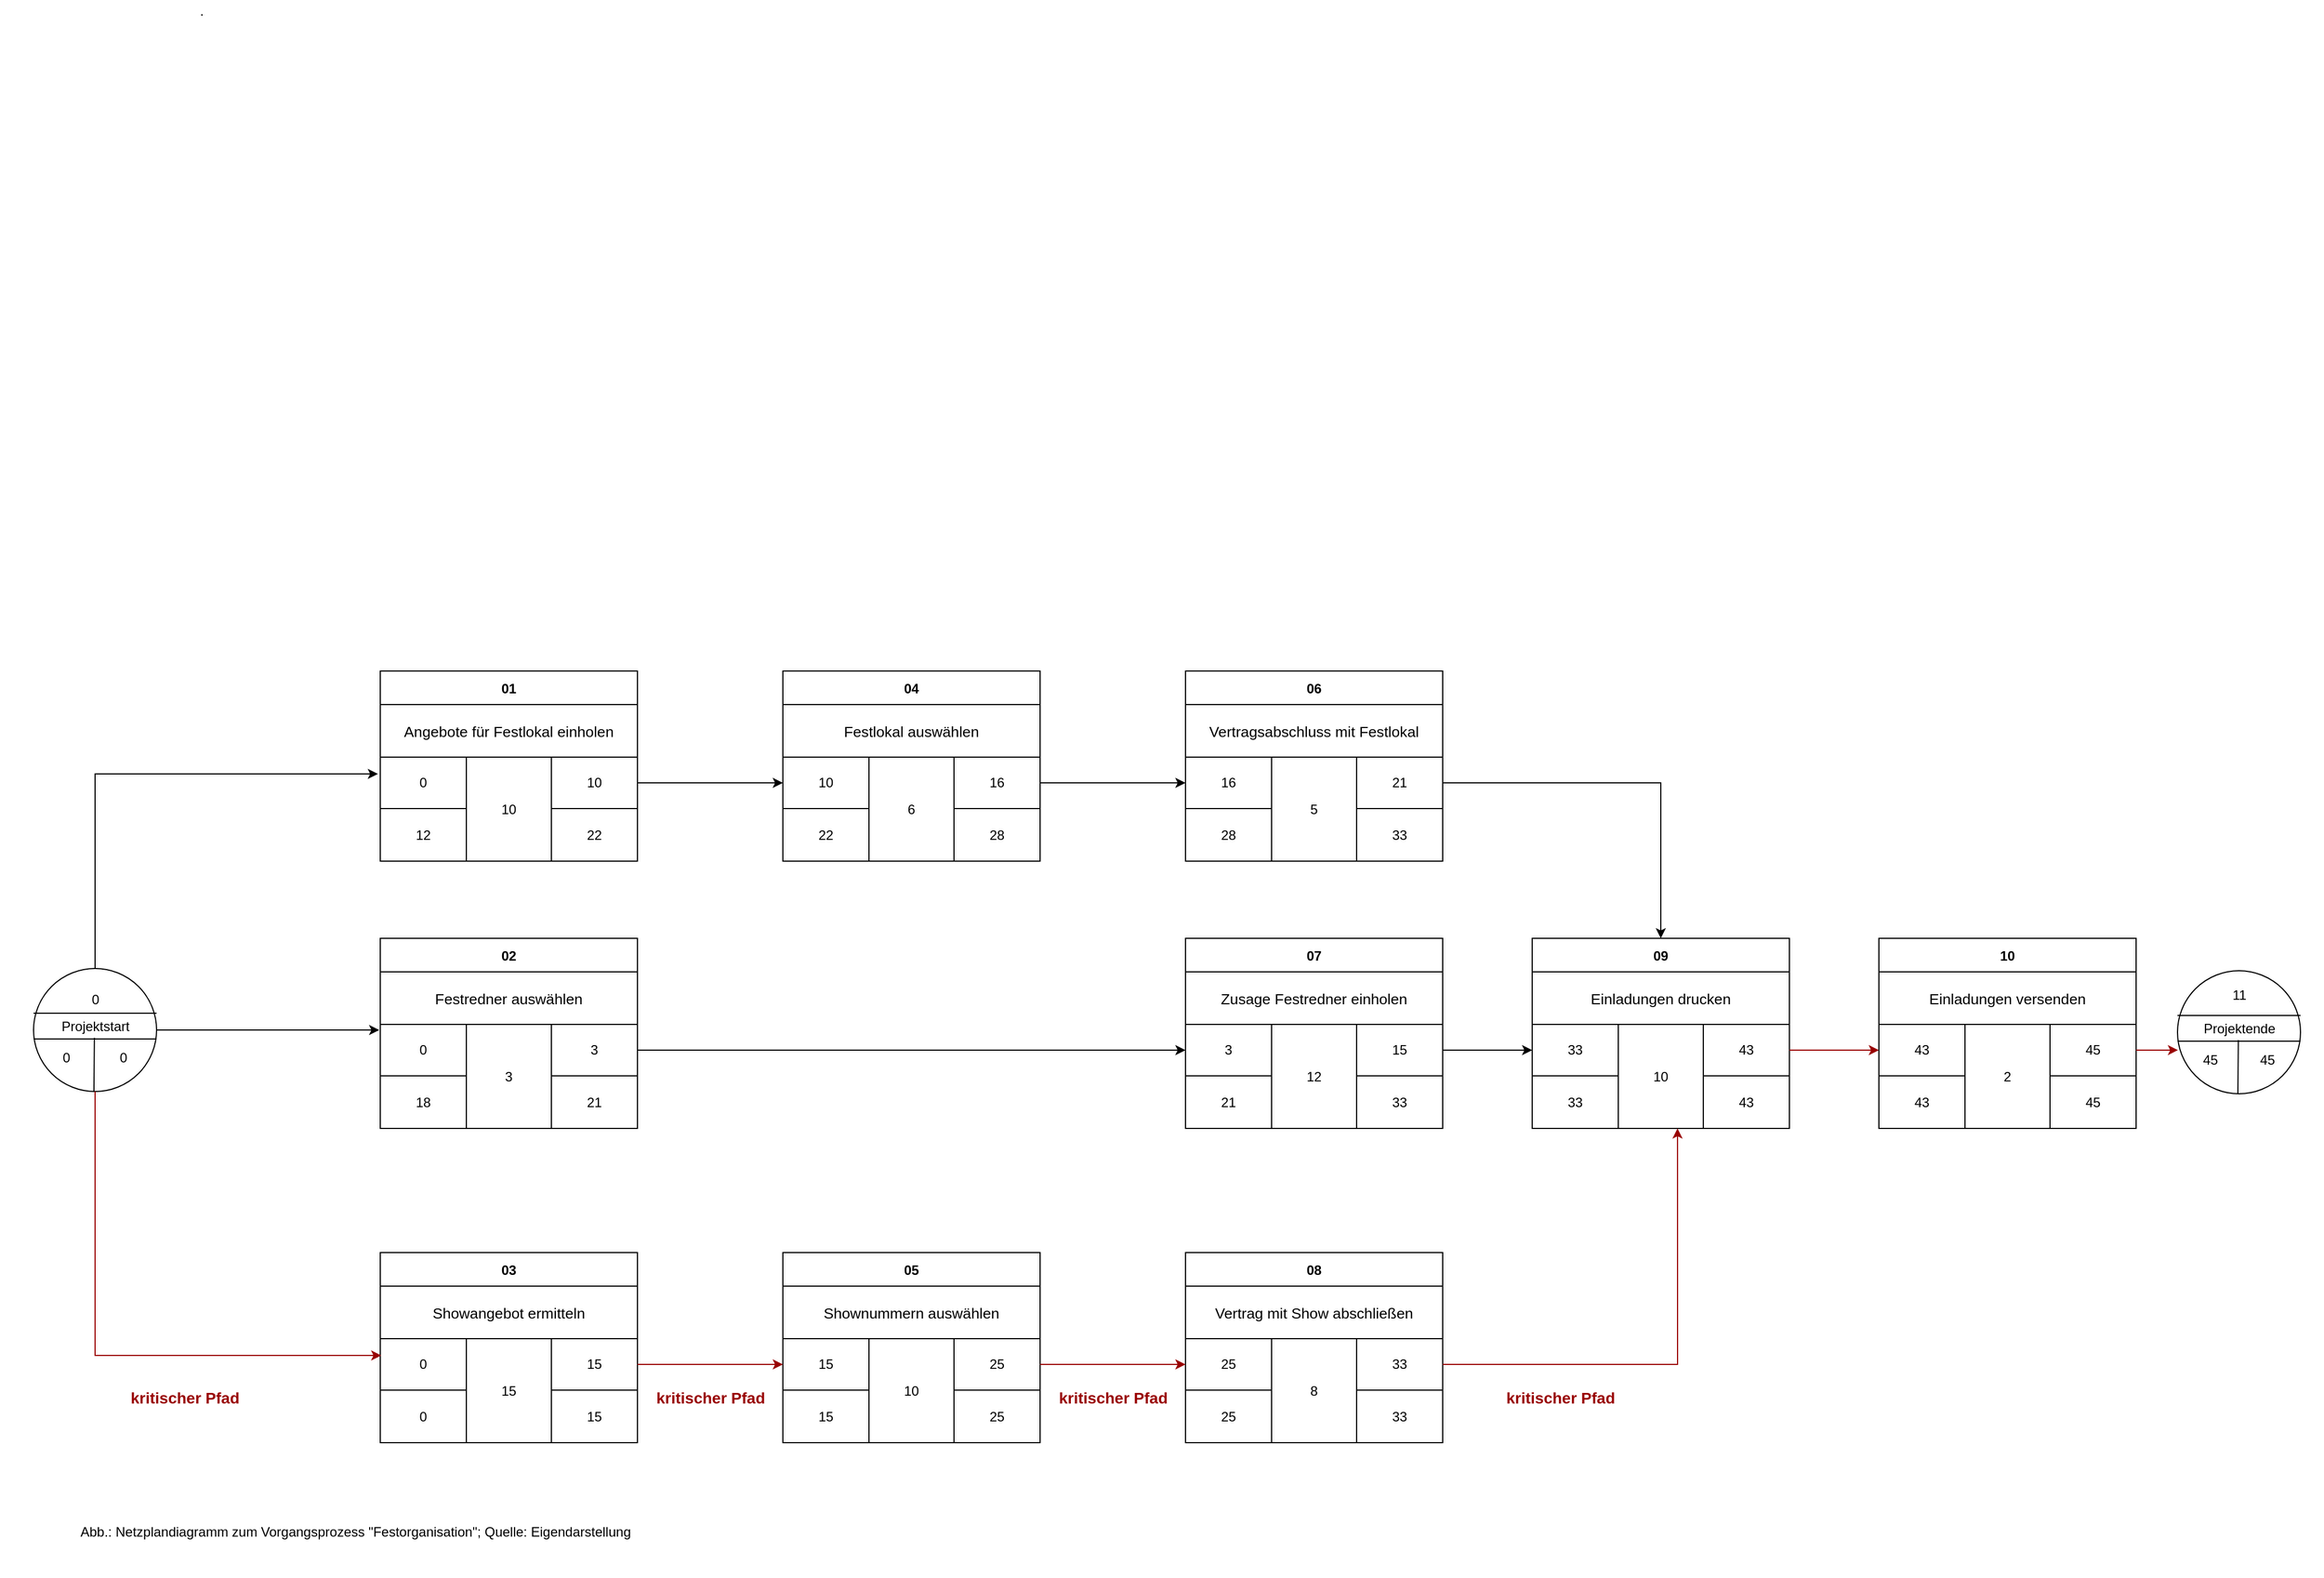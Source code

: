 <mxfile version="17.2.4" type="device"><diagram id="LkVht-RDktnIagiwpvoB" name="Seite-1"><mxGraphModel dx="3428" dy="2273" grid="1" gridSize="10" guides="1" tooltips="1" connect="1" arrows="1" fold="1" page="1" pageScale="1" pageWidth="827" pageHeight="1169" math="0" shadow="0"><root><mxCell id="0"/><mxCell id="1" parent="0"/><mxCell id="cSAk5szA8v7dyBWQ6Vkv-3" value="01" style="shape=table;startSize=30;container=1;collapsible=0;childLayout=tableLayout;fontStyle=1;align=center;" parent="1" vertex="1"><mxGeometry x="-920" y="280" width="230" height="170" as="geometry"/></mxCell><mxCell id="cSAk5szA8v7dyBWQ6Vkv-24" style="shape=tableRow;horizontal=0;startSize=0;swimlaneHead=0;swimlaneBody=0;top=0;left=0;bottom=0;right=0;collapsible=0;dropTarget=0;fillColor=none;points=[[0,0.5],[1,0.5]];portConstraint=eastwest;" parent="cSAk5szA8v7dyBWQ6Vkv-3" vertex="1"><mxGeometry y="30" width="230" height="47" as="geometry"/></mxCell><mxCell id="cSAk5szA8v7dyBWQ6Vkv-25" value="&lt;span style=&quot;font-family: &amp;#34;arial&amp;#34; ; font-size: 13.333px ; text-align: left&quot;&gt;Angebote&amp;nbsp;für Festlokal einholen&lt;/span&gt;" style="shape=partialRectangle;html=1;whiteSpace=wrap;connectable=0;fillColor=none;top=0;left=0;bottom=0;right=0;overflow=hidden;rowspan=1;colspan=3;" parent="cSAk5szA8v7dyBWQ6Vkv-24" vertex="1"><mxGeometry width="230" height="47" as="geometry"><mxRectangle width="77" height="47" as="alternateBounds"/></mxGeometry></mxCell><mxCell id="cSAk5szA8v7dyBWQ6Vkv-26" style="shape=partialRectangle;html=1;whiteSpace=wrap;connectable=0;fillColor=none;top=0;left=0;bottom=0;right=0;overflow=hidden;" parent="cSAk5szA8v7dyBWQ6Vkv-24" vertex="1" visible="0"><mxGeometry x="77" width="76" height="47" as="geometry"><mxRectangle width="76" height="47" as="alternateBounds"/></mxGeometry></mxCell><mxCell id="cSAk5szA8v7dyBWQ6Vkv-27" style="shape=partialRectangle;html=1;whiteSpace=wrap;connectable=0;fillColor=none;top=0;left=0;bottom=0;right=0;overflow=hidden;" parent="cSAk5szA8v7dyBWQ6Vkv-24" vertex="1" visible="0"><mxGeometry x="153" width="77" height="47" as="geometry"><mxRectangle width="77" height="47" as="alternateBounds"/></mxGeometry></mxCell><mxCell id="cSAk5szA8v7dyBWQ6Vkv-4" value="" style="shape=tableRow;horizontal=0;startSize=0;swimlaneHead=0;swimlaneBody=0;top=0;left=0;bottom=0;right=0;collapsible=0;dropTarget=0;fillColor=none;points=[[0,0.5],[1,0.5]];portConstraint=eastwest;" parent="cSAk5szA8v7dyBWQ6Vkv-3" vertex="1"><mxGeometry y="77" width="230" height="46" as="geometry"/></mxCell><mxCell id="cSAk5szA8v7dyBWQ6Vkv-5" value="0" style="shape=partialRectangle;html=1;whiteSpace=wrap;connectable=0;fillColor=none;top=0;left=0;bottom=0;right=0;overflow=hidden;" parent="cSAk5szA8v7dyBWQ6Vkv-4" vertex="1"><mxGeometry width="77" height="46" as="geometry"><mxRectangle width="77" height="46" as="alternateBounds"/></mxGeometry></mxCell><mxCell id="cSAk5szA8v7dyBWQ6Vkv-6" value="10" style="shape=partialRectangle;html=1;whiteSpace=wrap;connectable=0;fillColor=none;top=0;left=0;bottom=0;right=0;overflow=hidden;rowspan=2;colspan=1;" parent="cSAk5szA8v7dyBWQ6Vkv-4" vertex="1"><mxGeometry x="77" width="76" height="93" as="geometry"><mxRectangle width="76" height="46" as="alternateBounds"/></mxGeometry></mxCell><mxCell id="cSAk5szA8v7dyBWQ6Vkv-7" value="10" style="shape=partialRectangle;html=1;whiteSpace=wrap;connectable=0;fillColor=none;top=0;left=0;bottom=0;right=0;overflow=hidden;" parent="cSAk5szA8v7dyBWQ6Vkv-4" vertex="1"><mxGeometry x="153" width="77" height="46" as="geometry"><mxRectangle width="77" height="46" as="alternateBounds"/></mxGeometry></mxCell><mxCell id="cSAk5szA8v7dyBWQ6Vkv-8" value="" style="shape=tableRow;horizontal=0;startSize=0;swimlaneHead=0;swimlaneBody=0;top=0;left=0;bottom=0;right=0;collapsible=0;dropTarget=0;fillColor=none;points=[[0,0.5],[1,0.5]];portConstraint=eastwest;" parent="cSAk5szA8v7dyBWQ6Vkv-3" vertex="1"><mxGeometry y="123" width="230" height="47" as="geometry"/></mxCell><mxCell id="cSAk5szA8v7dyBWQ6Vkv-9" value="12" style="shape=partialRectangle;html=1;whiteSpace=wrap;connectable=0;fillColor=none;top=0;left=0;bottom=0;right=0;overflow=hidden;" parent="cSAk5szA8v7dyBWQ6Vkv-8" vertex="1"><mxGeometry width="77" height="47" as="geometry"><mxRectangle width="77" height="47" as="alternateBounds"/></mxGeometry></mxCell><mxCell id="cSAk5szA8v7dyBWQ6Vkv-10" value="" style="shape=partialRectangle;html=1;whiteSpace=wrap;connectable=0;fillColor=none;top=0;left=0;bottom=0;right=0;overflow=hidden;" parent="cSAk5szA8v7dyBWQ6Vkv-8" vertex="1" visible="0"><mxGeometry x="77" width="76" height="47" as="geometry"><mxRectangle width="76" height="47" as="alternateBounds"/></mxGeometry></mxCell><mxCell id="cSAk5szA8v7dyBWQ6Vkv-11" value="22" style="shape=partialRectangle;html=1;whiteSpace=wrap;connectable=0;fillColor=none;top=0;left=0;bottom=0;right=0;overflow=hidden;" parent="cSAk5szA8v7dyBWQ6Vkv-8" vertex="1"><mxGeometry x="153" width="77" height="47" as="geometry"><mxRectangle width="77" height="47" as="alternateBounds"/></mxGeometry></mxCell><mxCell id="cSAk5szA8v7dyBWQ6Vkv-161" value="02" style="shape=table;startSize=30;container=1;collapsible=0;childLayout=tableLayout;fontStyle=1;align=center;" parent="1" vertex="1"><mxGeometry x="-920" y="519" width="230" height="170" as="geometry"/></mxCell><mxCell id="cSAk5szA8v7dyBWQ6Vkv-162" style="shape=tableRow;horizontal=0;startSize=0;swimlaneHead=0;swimlaneBody=0;top=0;left=0;bottom=0;right=0;collapsible=0;dropTarget=0;fillColor=none;points=[[0,0.5],[1,0.5]];portConstraint=eastwest;" parent="cSAk5szA8v7dyBWQ6Vkv-161" vertex="1"><mxGeometry y="30" width="230" height="47" as="geometry"/></mxCell><mxCell id="cSAk5szA8v7dyBWQ6Vkv-163" value="&lt;span style=&quot;font-family: &amp;#34;arial&amp;#34; ; font-size: 13.333px ; text-align: left&quot;&gt;Festredner&amp;nbsp;auswählen&lt;/span&gt;" style="shape=partialRectangle;html=1;whiteSpace=wrap;connectable=0;fillColor=none;top=0;left=0;bottom=0;right=0;overflow=hidden;rowspan=1;colspan=3;" parent="cSAk5szA8v7dyBWQ6Vkv-162" vertex="1"><mxGeometry width="230" height="47" as="geometry"><mxRectangle width="77" height="47" as="alternateBounds"/></mxGeometry></mxCell><mxCell id="cSAk5szA8v7dyBWQ6Vkv-164" style="shape=partialRectangle;html=1;whiteSpace=wrap;connectable=0;fillColor=none;top=0;left=0;bottom=0;right=0;overflow=hidden;" parent="cSAk5szA8v7dyBWQ6Vkv-162" vertex="1" visible="0"><mxGeometry x="77" width="76" height="47" as="geometry"><mxRectangle width="76" height="47" as="alternateBounds"/></mxGeometry></mxCell><mxCell id="cSAk5szA8v7dyBWQ6Vkv-165" style="shape=partialRectangle;html=1;whiteSpace=wrap;connectable=0;fillColor=none;top=0;left=0;bottom=0;right=0;overflow=hidden;" parent="cSAk5szA8v7dyBWQ6Vkv-162" vertex="1" visible="0"><mxGeometry x="153" width="77" height="47" as="geometry"><mxRectangle width="77" height="47" as="alternateBounds"/></mxGeometry></mxCell><mxCell id="cSAk5szA8v7dyBWQ6Vkv-166" value="" style="shape=tableRow;horizontal=0;startSize=0;swimlaneHead=0;swimlaneBody=0;top=0;left=0;bottom=0;right=0;collapsible=0;dropTarget=0;fillColor=none;points=[[0,0.5],[1,0.5]];portConstraint=eastwest;" parent="cSAk5szA8v7dyBWQ6Vkv-161" vertex="1"><mxGeometry y="77" width="230" height="46" as="geometry"/></mxCell><mxCell id="cSAk5szA8v7dyBWQ6Vkv-167" value="0" style="shape=partialRectangle;html=1;whiteSpace=wrap;connectable=0;fillColor=none;top=0;left=0;bottom=0;right=0;overflow=hidden;" parent="cSAk5szA8v7dyBWQ6Vkv-166" vertex="1"><mxGeometry width="77" height="46" as="geometry"><mxRectangle width="77" height="46" as="alternateBounds"/></mxGeometry></mxCell><mxCell id="cSAk5szA8v7dyBWQ6Vkv-168" value="3" style="shape=partialRectangle;html=1;whiteSpace=wrap;connectable=0;fillColor=none;top=0;left=0;bottom=0;right=0;overflow=hidden;rowspan=2;colspan=1;" parent="cSAk5szA8v7dyBWQ6Vkv-166" vertex="1"><mxGeometry x="77" width="76" height="93" as="geometry"><mxRectangle width="76" height="46" as="alternateBounds"/></mxGeometry></mxCell><mxCell id="cSAk5szA8v7dyBWQ6Vkv-169" value="3" style="shape=partialRectangle;html=1;whiteSpace=wrap;connectable=0;fillColor=none;top=0;left=0;bottom=0;right=0;overflow=hidden;" parent="cSAk5szA8v7dyBWQ6Vkv-166" vertex="1"><mxGeometry x="153" width="77" height="46" as="geometry"><mxRectangle width="77" height="46" as="alternateBounds"/></mxGeometry></mxCell><mxCell id="cSAk5szA8v7dyBWQ6Vkv-170" value="" style="shape=tableRow;horizontal=0;startSize=0;swimlaneHead=0;swimlaneBody=0;top=0;left=0;bottom=0;right=0;collapsible=0;dropTarget=0;fillColor=none;points=[[0,0.5],[1,0.5]];portConstraint=eastwest;" parent="cSAk5szA8v7dyBWQ6Vkv-161" vertex="1"><mxGeometry y="123" width="230" height="47" as="geometry"/></mxCell><mxCell id="cSAk5szA8v7dyBWQ6Vkv-171" value="18" style="shape=partialRectangle;html=1;whiteSpace=wrap;connectable=0;fillColor=none;top=0;left=0;bottom=0;right=0;overflow=hidden;" parent="cSAk5szA8v7dyBWQ6Vkv-170" vertex="1"><mxGeometry width="77" height="47" as="geometry"><mxRectangle width="77" height="47" as="alternateBounds"/></mxGeometry></mxCell><mxCell id="cSAk5szA8v7dyBWQ6Vkv-172" value="" style="shape=partialRectangle;html=1;whiteSpace=wrap;connectable=0;fillColor=none;top=0;left=0;bottom=0;right=0;overflow=hidden;" parent="cSAk5szA8v7dyBWQ6Vkv-170" vertex="1" visible="0"><mxGeometry x="77" width="76" height="47" as="geometry"><mxRectangle width="76" height="47" as="alternateBounds"/></mxGeometry></mxCell><mxCell id="cSAk5szA8v7dyBWQ6Vkv-173" value="21" style="shape=partialRectangle;html=1;whiteSpace=wrap;connectable=0;fillColor=none;top=0;left=0;bottom=0;right=0;overflow=hidden;" parent="cSAk5szA8v7dyBWQ6Vkv-170" vertex="1"><mxGeometry x="153" width="77" height="47" as="geometry"><mxRectangle width="77" height="47" as="alternateBounds"/></mxGeometry></mxCell><mxCell id="cSAk5szA8v7dyBWQ6Vkv-174" value="03" style="shape=table;startSize=30;container=1;collapsible=0;childLayout=tableLayout;fontStyle=1;align=center;" parent="1" vertex="1"><mxGeometry x="-920" y="800" width="230" height="170" as="geometry"/></mxCell><mxCell id="cSAk5szA8v7dyBWQ6Vkv-175" style="shape=tableRow;horizontal=0;startSize=0;swimlaneHead=0;swimlaneBody=0;top=0;left=0;bottom=0;right=0;collapsible=0;dropTarget=0;fillColor=none;points=[[0,0.5],[1,0.5]];portConstraint=eastwest;" parent="cSAk5szA8v7dyBWQ6Vkv-174" vertex="1"><mxGeometry y="30" width="230" height="47" as="geometry"/></mxCell><mxCell id="cSAk5szA8v7dyBWQ6Vkv-176" value="&lt;span style=&quot;font-family: &amp;#34;arial&amp;#34; ; font-size: 13.333px ; text-align: left&quot;&gt;Showangebot ermitteln&lt;/span&gt;" style="shape=partialRectangle;html=1;whiteSpace=wrap;connectable=0;fillColor=none;top=0;left=0;bottom=0;right=0;overflow=hidden;rowspan=1;colspan=3;" parent="cSAk5szA8v7dyBWQ6Vkv-175" vertex="1"><mxGeometry width="230" height="47" as="geometry"><mxRectangle width="77" height="47" as="alternateBounds"/></mxGeometry></mxCell><mxCell id="cSAk5szA8v7dyBWQ6Vkv-177" style="shape=partialRectangle;html=1;whiteSpace=wrap;connectable=0;fillColor=none;top=0;left=0;bottom=0;right=0;overflow=hidden;" parent="cSAk5szA8v7dyBWQ6Vkv-175" vertex="1" visible="0"><mxGeometry x="77" width="76" height="47" as="geometry"><mxRectangle width="76" height="47" as="alternateBounds"/></mxGeometry></mxCell><mxCell id="cSAk5szA8v7dyBWQ6Vkv-178" style="shape=partialRectangle;html=1;whiteSpace=wrap;connectable=0;fillColor=none;top=0;left=0;bottom=0;right=0;overflow=hidden;" parent="cSAk5szA8v7dyBWQ6Vkv-175" vertex="1" visible="0"><mxGeometry x="153" width="77" height="47" as="geometry"><mxRectangle width="77" height="47" as="alternateBounds"/></mxGeometry></mxCell><mxCell id="cSAk5szA8v7dyBWQ6Vkv-179" value="" style="shape=tableRow;horizontal=0;startSize=0;swimlaneHead=0;swimlaneBody=0;top=0;left=0;bottom=0;right=0;collapsible=0;dropTarget=0;fillColor=none;points=[[0,0.5],[1,0.5]];portConstraint=eastwest;" parent="cSAk5szA8v7dyBWQ6Vkv-174" vertex="1"><mxGeometry y="77" width="230" height="46" as="geometry"/></mxCell><mxCell id="cSAk5szA8v7dyBWQ6Vkv-180" value="0" style="shape=partialRectangle;html=1;whiteSpace=wrap;connectable=0;fillColor=none;top=0;left=0;bottom=0;right=0;overflow=hidden;" parent="cSAk5szA8v7dyBWQ6Vkv-179" vertex="1"><mxGeometry width="77" height="46" as="geometry"><mxRectangle width="77" height="46" as="alternateBounds"/></mxGeometry></mxCell><mxCell id="cSAk5szA8v7dyBWQ6Vkv-181" value="15" style="shape=partialRectangle;html=1;whiteSpace=wrap;connectable=0;fillColor=none;top=0;left=0;bottom=0;right=0;overflow=hidden;rowspan=2;colspan=1;" parent="cSAk5szA8v7dyBWQ6Vkv-179" vertex="1"><mxGeometry x="77" width="76" height="93" as="geometry"><mxRectangle width="76" height="46" as="alternateBounds"/></mxGeometry></mxCell><mxCell id="cSAk5szA8v7dyBWQ6Vkv-182" value="15" style="shape=partialRectangle;html=1;whiteSpace=wrap;connectable=0;fillColor=none;top=0;left=0;bottom=0;right=0;overflow=hidden;" parent="cSAk5szA8v7dyBWQ6Vkv-179" vertex="1"><mxGeometry x="153" width="77" height="46" as="geometry"><mxRectangle width="77" height="46" as="alternateBounds"/></mxGeometry></mxCell><mxCell id="cSAk5szA8v7dyBWQ6Vkv-183" value="" style="shape=tableRow;horizontal=0;startSize=0;swimlaneHead=0;swimlaneBody=0;top=0;left=0;bottom=0;right=0;collapsible=0;dropTarget=0;fillColor=none;points=[[0,0.5],[1,0.5]];portConstraint=eastwest;" parent="cSAk5szA8v7dyBWQ6Vkv-174" vertex="1"><mxGeometry y="123" width="230" height="47" as="geometry"/></mxCell><mxCell id="cSAk5szA8v7dyBWQ6Vkv-184" value="0" style="shape=partialRectangle;html=1;whiteSpace=wrap;connectable=0;fillColor=none;top=0;left=0;bottom=0;right=0;overflow=hidden;" parent="cSAk5szA8v7dyBWQ6Vkv-183" vertex="1"><mxGeometry width="77" height="47" as="geometry"><mxRectangle width="77" height="47" as="alternateBounds"/></mxGeometry></mxCell><mxCell id="cSAk5szA8v7dyBWQ6Vkv-185" value="" style="shape=partialRectangle;html=1;whiteSpace=wrap;connectable=0;fillColor=none;top=0;left=0;bottom=0;right=0;overflow=hidden;" parent="cSAk5szA8v7dyBWQ6Vkv-183" vertex="1" visible="0"><mxGeometry x="77" width="76" height="47" as="geometry"><mxRectangle width="76" height="47" as="alternateBounds"/></mxGeometry></mxCell><mxCell id="cSAk5szA8v7dyBWQ6Vkv-186" value="15" style="shape=partialRectangle;html=1;whiteSpace=wrap;connectable=0;fillColor=none;top=0;left=0;bottom=0;right=0;overflow=hidden;" parent="cSAk5szA8v7dyBWQ6Vkv-183" vertex="1"><mxGeometry x="153" width="77" height="47" as="geometry"><mxRectangle width="77" height="47" as="alternateBounds"/></mxGeometry></mxCell><mxCell id="cSAk5szA8v7dyBWQ6Vkv-187" value="04" style="shape=table;startSize=30;container=1;collapsible=0;childLayout=tableLayout;fontStyle=1;align=center;" parent="1" vertex="1"><mxGeometry x="-560" y="280" width="230" height="170" as="geometry"/></mxCell><mxCell id="cSAk5szA8v7dyBWQ6Vkv-188" style="shape=tableRow;horizontal=0;startSize=0;swimlaneHead=0;swimlaneBody=0;top=0;left=0;bottom=0;right=0;collapsible=0;dropTarget=0;fillColor=none;points=[[0,0.5],[1,0.5]];portConstraint=eastwest;" parent="cSAk5szA8v7dyBWQ6Vkv-187" vertex="1"><mxGeometry y="30" width="230" height="47" as="geometry"/></mxCell><mxCell id="cSAk5szA8v7dyBWQ6Vkv-189" value="&lt;span style=&quot;font-family: &amp;#34;arial&amp;#34; ; font-size: 13.333px ; text-align: left&quot;&gt;Festlokal auswählen&lt;/span&gt;" style="shape=partialRectangle;html=1;whiteSpace=wrap;connectable=0;fillColor=none;top=0;left=0;bottom=0;right=0;overflow=hidden;rowspan=1;colspan=3;" parent="cSAk5szA8v7dyBWQ6Vkv-188" vertex="1"><mxGeometry width="230" height="47" as="geometry"><mxRectangle width="77" height="47" as="alternateBounds"/></mxGeometry></mxCell><mxCell id="cSAk5szA8v7dyBWQ6Vkv-190" style="shape=partialRectangle;html=1;whiteSpace=wrap;connectable=0;fillColor=none;top=0;left=0;bottom=0;right=0;overflow=hidden;" parent="cSAk5szA8v7dyBWQ6Vkv-188" vertex="1" visible="0"><mxGeometry x="77" width="76" height="47" as="geometry"><mxRectangle width="76" height="47" as="alternateBounds"/></mxGeometry></mxCell><mxCell id="cSAk5szA8v7dyBWQ6Vkv-191" style="shape=partialRectangle;html=1;whiteSpace=wrap;connectable=0;fillColor=none;top=0;left=0;bottom=0;right=0;overflow=hidden;" parent="cSAk5szA8v7dyBWQ6Vkv-188" vertex="1" visible="0"><mxGeometry x="153" width="77" height="47" as="geometry"><mxRectangle width="77" height="47" as="alternateBounds"/></mxGeometry></mxCell><mxCell id="cSAk5szA8v7dyBWQ6Vkv-192" value="" style="shape=tableRow;horizontal=0;startSize=0;swimlaneHead=0;swimlaneBody=0;top=0;left=0;bottom=0;right=0;collapsible=0;dropTarget=0;fillColor=none;points=[[0,0.5],[1,0.5]];portConstraint=eastwest;" parent="cSAk5szA8v7dyBWQ6Vkv-187" vertex="1"><mxGeometry y="77" width="230" height="46" as="geometry"/></mxCell><mxCell id="cSAk5szA8v7dyBWQ6Vkv-193" value="10" style="shape=partialRectangle;html=1;whiteSpace=wrap;connectable=0;fillColor=none;top=0;left=0;bottom=0;right=0;overflow=hidden;" parent="cSAk5szA8v7dyBWQ6Vkv-192" vertex="1"><mxGeometry width="77" height="46" as="geometry"><mxRectangle width="77" height="46" as="alternateBounds"/></mxGeometry></mxCell><mxCell id="cSAk5szA8v7dyBWQ6Vkv-194" value="6" style="shape=partialRectangle;html=1;whiteSpace=wrap;connectable=0;fillColor=none;top=0;left=0;bottom=0;right=0;overflow=hidden;rowspan=2;colspan=1;" parent="cSAk5szA8v7dyBWQ6Vkv-192" vertex="1"><mxGeometry x="77" width="76" height="93" as="geometry"><mxRectangle width="76" height="46" as="alternateBounds"/></mxGeometry></mxCell><mxCell id="cSAk5szA8v7dyBWQ6Vkv-195" value="16" style="shape=partialRectangle;html=1;whiteSpace=wrap;connectable=0;fillColor=none;top=0;left=0;bottom=0;right=0;overflow=hidden;" parent="cSAk5szA8v7dyBWQ6Vkv-192" vertex="1"><mxGeometry x="153" width="77" height="46" as="geometry"><mxRectangle width="77" height="46" as="alternateBounds"/></mxGeometry></mxCell><mxCell id="cSAk5szA8v7dyBWQ6Vkv-196" value="" style="shape=tableRow;horizontal=0;startSize=0;swimlaneHead=0;swimlaneBody=0;top=0;left=0;bottom=0;right=0;collapsible=0;dropTarget=0;fillColor=none;points=[[0,0.5],[1,0.5]];portConstraint=eastwest;" parent="cSAk5szA8v7dyBWQ6Vkv-187" vertex="1"><mxGeometry y="123" width="230" height="47" as="geometry"/></mxCell><mxCell id="cSAk5szA8v7dyBWQ6Vkv-197" value="22" style="shape=partialRectangle;html=1;whiteSpace=wrap;connectable=0;fillColor=none;top=0;left=0;bottom=0;right=0;overflow=hidden;" parent="cSAk5szA8v7dyBWQ6Vkv-196" vertex="1"><mxGeometry width="77" height="47" as="geometry"><mxRectangle width="77" height="47" as="alternateBounds"/></mxGeometry></mxCell><mxCell id="cSAk5szA8v7dyBWQ6Vkv-198" value="" style="shape=partialRectangle;html=1;whiteSpace=wrap;connectable=0;fillColor=none;top=0;left=0;bottom=0;right=0;overflow=hidden;" parent="cSAk5szA8v7dyBWQ6Vkv-196" vertex="1" visible="0"><mxGeometry x="77" width="76" height="47" as="geometry"><mxRectangle width="76" height="47" as="alternateBounds"/></mxGeometry></mxCell><mxCell id="cSAk5szA8v7dyBWQ6Vkv-199" value="28" style="shape=partialRectangle;html=1;whiteSpace=wrap;connectable=0;fillColor=none;top=0;left=0;bottom=0;right=0;overflow=hidden;" parent="cSAk5szA8v7dyBWQ6Vkv-196" vertex="1"><mxGeometry x="153" width="77" height="47" as="geometry"><mxRectangle width="77" height="47" as="alternateBounds"/></mxGeometry></mxCell><mxCell id="cSAk5szA8v7dyBWQ6Vkv-200" value="07" style="shape=table;startSize=30;container=1;collapsible=0;childLayout=tableLayout;fontStyle=1;align=center;" parent="1" vertex="1"><mxGeometry x="-200" y="519" width="230" height="170" as="geometry"/></mxCell><mxCell id="cSAk5szA8v7dyBWQ6Vkv-201" style="shape=tableRow;horizontal=0;startSize=0;swimlaneHead=0;swimlaneBody=0;top=0;left=0;bottom=0;right=0;collapsible=0;dropTarget=0;fillColor=none;points=[[0,0.5],[1,0.5]];portConstraint=eastwest;" parent="cSAk5szA8v7dyBWQ6Vkv-200" vertex="1"><mxGeometry y="30" width="230" height="47" as="geometry"/></mxCell><mxCell id="cSAk5szA8v7dyBWQ6Vkv-202" value="&lt;span style=&quot;font-family: &amp;#34;arial&amp;#34; ; font-size: 13.333px ; text-align: left&quot;&gt;Zusage Festredner einholen&lt;/span&gt;" style="shape=partialRectangle;html=1;whiteSpace=wrap;connectable=0;fillColor=none;top=0;left=0;bottom=0;right=0;overflow=hidden;rowspan=1;colspan=3;" parent="cSAk5szA8v7dyBWQ6Vkv-201" vertex="1"><mxGeometry width="230" height="47" as="geometry"><mxRectangle width="77" height="47" as="alternateBounds"/></mxGeometry></mxCell><mxCell id="cSAk5szA8v7dyBWQ6Vkv-203" style="shape=partialRectangle;html=1;whiteSpace=wrap;connectable=0;fillColor=none;top=0;left=0;bottom=0;right=0;overflow=hidden;" parent="cSAk5szA8v7dyBWQ6Vkv-201" vertex="1" visible="0"><mxGeometry x="77" width="76" height="47" as="geometry"><mxRectangle width="76" height="47" as="alternateBounds"/></mxGeometry></mxCell><mxCell id="cSAk5szA8v7dyBWQ6Vkv-204" style="shape=partialRectangle;html=1;whiteSpace=wrap;connectable=0;fillColor=none;top=0;left=0;bottom=0;right=0;overflow=hidden;" parent="cSAk5szA8v7dyBWQ6Vkv-201" vertex="1" visible="0"><mxGeometry x="153" width="77" height="47" as="geometry"><mxRectangle width="77" height="47" as="alternateBounds"/></mxGeometry></mxCell><mxCell id="cSAk5szA8v7dyBWQ6Vkv-205" value="" style="shape=tableRow;horizontal=0;startSize=0;swimlaneHead=0;swimlaneBody=0;top=0;left=0;bottom=0;right=0;collapsible=0;dropTarget=0;fillColor=none;points=[[0,0.5],[1,0.5]];portConstraint=eastwest;" parent="cSAk5szA8v7dyBWQ6Vkv-200" vertex="1"><mxGeometry y="77" width="230" height="46" as="geometry"/></mxCell><mxCell id="cSAk5szA8v7dyBWQ6Vkv-206" value="3" style="shape=partialRectangle;html=1;whiteSpace=wrap;connectable=0;fillColor=none;top=0;left=0;bottom=0;right=0;overflow=hidden;" parent="cSAk5szA8v7dyBWQ6Vkv-205" vertex="1"><mxGeometry width="77" height="46" as="geometry"><mxRectangle width="77" height="46" as="alternateBounds"/></mxGeometry></mxCell><mxCell id="cSAk5szA8v7dyBWQ6Vkv-207" value="12" style="shape=partialRectangle;html=1;whiteSpace=wrap;connectable=0;fillColor=none;top=0;left=0;bottom=0;right=0;overflow=hidden;rowspan=2;colspan=1;" parent="cSAk5szA8v7dyBWQ6Vkv-205" vertex="1"><mxGeometry x="77" width="76" height="93" as="geometry"><mxRectangle width="76" height="46" as="alternateBounds"/></mxGeometry></mxCell><mxCell id="cSAk5szA8v7dyBWQ6Vkv-208" value="15" style="shape=partialRectangle;html=1;whiteSpace=wrap;connectable=0;fillColor=none;top=0;left=0;bottom=0;right=0;overflow=hidden;" parent="cSAk5szA8v7dyBWQ6Vkv-205" vertex="1"><mxGeometry x="153" width="77" height="46" as="geometry"><mxRectangle width="77" height="46" as="alternateBounds"/></mxGeometry></mxCell><mxCell id="cSAk5szA8v7dyBWQ6Vkv-209" value="" style="shape=tableRow;horizontal=0;startSize=0;swimlaneHead=0;swimlaneBody=0;top=0;left=0;bottom=0;right=0;collapsible=0;dropTarget=0;fillColor=none;points=[[0,0.5],[1,0.5]];portConstraint=eastwest;" parent="cSAk5szA8v7dyBWQ6Vkv-200" vertex="1"><mxGeometry y="123" width="230" height="47" as="geometry"/></mxCell><mxCell id="cSAk5szA8v7dyBWQ6Vkv-210" value="21" style="shape=partialRectangle;html=1;whiteSpace=wrap;connectable=0;fillColor=none;top=0;left=0;bottom=0;right=0;overflow=hidden;" parent="cSAk5szA8v7dyBWQ6Vkv-209" vertex="1"><mxGeometry width="77" height="47" as="geometry"><mxRectangle width="77" height="47" as="alternateBounds"/></mxGeometry></mxCell><mxCell id="cSAk5szA8v7dyBWQ6Vkv-211" value="" style="shape=partialRectangle;html=1;whiteSpace=wrap;connectable=0;fillColor=none;top=0;left=0;bottom=0;right=0;overflow=hidden;" parent="cSAk5szA8v7dyBWQ6Vkv-209" vertex="1" visible="0"><mxGeometry x="77" width="76" height="47" as="geometry"><mxRectangle width="76" height="47" as="alternateBounds"/></mxGeometry></mxCell><mxCell id="cSAk5szA8v7dyBWQ6Vkv-212" value="33" style="shape=partialRectangle;html=1;whiteSpace=wrap;connectable=0;fillColor=none;top=0;left=0;bottom=0;right=0;overflow=hidden;" parent="cSAk5szA8v7dyBWQ6Vkv-209" vertex="1"><mxGeometry x="153" width="77" height="47" as="geometry"><mxRectangle width="77" height="47" as="alternateBounds"/></mxGeometry></mxCell><mxCell id="cSAk5szA8v7dyBWQ6Vkv-213" value="05" style="shape=table;startSize=30;container=1;collapsible=0;childLayout=tableLayout;fontStyle=1;align=center;" parent="1" vertex="1"><mxGeometry x="-560" y="800" width="230" height="170" as="geometry"/></mxCell><mxCell id="cSAk5szA8v7dyBWQ6Vkv-214" style="shape=tableRow;horizontal=0;startSize=0;swimlaneHead=0;swimlaneBody=0;top=0;left=0;bottom=0;right=0;collapsible=0;dropTarget=0;fillColor=none;points=[[0,0.5],[1,0.5]];portConstraint=eastwest;" parent="cSAk5szA8v7dyBWQ6Vkv-213" vertex="1"><mxGeometry y="30" width="230" height="47" as="geometry"/></mxCell><mxCell id="cSAk5szA8v7dyBWQ6Vkv-215" value="&lt;span style=&quot;font-family: &amp;#34;arial&amp;#34; ; font-size: 13.333px ; text-align: left&quot;&gt;Shownummern auswählen&lt;/span&gt;" style="shape=partialRectangle;html=1;whiteSpace=wrap;connectable=0;fillColor=none;top=0;left=0;bottom=0;right=0;overflow=hidden;rowspan=1;colspan=3;" parent="cSAk5szA8v7dyBWQ6Vkv-214" vertex="1"><mxGeometry width="230" height="47" as="geometry"><mxRectangle width="77" height="47" as="alternateBounds"/></mxGeometry></mxCell><mxCell id="cSAk5szA8v7dyBWQ6Vkv-216" style="shape=partialRectangle;html=1;whiteSpace=wrap;connectable=0;fillColor=none;top=0;left=0;bottom=0;right=0;overflow=hidden;" parent="cSAk5szA8v7dyBWQ6Vkv-214" vertex="1" visible="0"><mxGeometry x="77" width="76" height="47" as="geometry"><mxRectangle width="76" height="47" as="alternateBounds"/></mxGeometry></mxCell><mxCell id="cSAk5szA8v7dyBWQ6Vkv-217" style="shape=partialRectangle;html=1;whiteSpace=wrap;connectable=0;fillColor=none;top=0;left=0;bottom=0;right=0;overflow=hidden;" parent="cSAk5szA8v7dyBWQ6Vkv-214" vertex="1" visible="0"><mxGeometry x="153" width="77" height="47" as="geometry"><mxRectangle width="77" height="47" as="alternateBounds"/></mxGeometry></mxCell><mxCell id="cSAk5szA8v7dyBWQ6Vkv-218" value="" style="shape=tableRow;horizontal=0;startSize=0;swimlaneHead=0;swimlaneBody=0;top=0;left=0;bottom=0;right=0;collapsible=0;dropTarget=0;fillColor=none;points=[[0,0.5],[1,0.5]];portConstraint=eastwest;" parent="cSAk5szA8v7dyBWQ6Vkv-213" vertex="1"><mxGeometry y="77" width="230" height="46" as="geometry"/></mxCell><mxCell id="cSAk5szA8v7dyBWQ6Vkv-219" value="15" style="shape=partialRectangle;html=1;whiteSpace=wrap;connectable=0;fillColor=none;top=0;left=0;bottom=0;right=0;overflow=hidden;" parent="cSAk5szA8v7dyBWQ6Vkv-218" vertex="1"><mxGeometry width="77" height="46" as="geometry"><mxRectangle width="77" height="46" as="alternateBounds"/></mxGeometry></mxCell><mxCell id="cSAk5szA8v7dyBWQ6Vkv-220" value="10" style="shape=partialRectangle;html=1;whiteSpace=wrap;connectable=0;fillColor=none;top=0;left=0;bottom=0;right=0;overflow=hidden;rowspan=2;colspan=1;" parent="cSAk5szA8v7dyBWQ6Vkv-218" vertex="1"><mxGeometry x="77" width="76" height="93" as="geometry"><mxRectangle width="76" height="46" as="alternateBounds"/></mxGeometry></mxCell><mxCell id="cSAk5szA8v7dyBWQ6Vkv-221" value="25" style="shape=partialRectangle;html=1;whiteSpace=wrap;connectable=0;fillColor=none;top=0;left=0;bottom=0;right=0;overflow=hidden;" parent="cSAk5szA8v7dyBWQ6Vkv-218" vertex="1"><mxGeometry x="153" width="77" height="46" as="geometry"><mxRectangle width="77" height="46" as="alternateBounds"/></mxGeometry></mxCell><mxCell id="cSAk5szA8v7dyBWQ6Vkv-222" value="" style="shape=tableRow;horizontal=0;startSize=0;swimlaneHead=0;swimlaneBody=0;top=0;left=0;bottom=0;right=0;collapsible=0;dropTarget=0;fillColor=none;points=[[0,0.5],[1,0.5]];portConstraint=eastwest;" parent="cSAk5szA8v7dyBWQ6Vkv-213" vertex="1"><mxGeometry y="123" width="230" height="47" as="geometry"/></mxCell><mxCell id="cSAk5szA8v7dyBWQ6Vkv-223" value="15" style="shape=partialRectangle;html=1;whiteSpace=wrap;connectable=0;fillColor=none;top=0;left=0;bottom=0;right=0;overflow=hidden;" parent="cSAk5szA8v7dyBWQ6Vkv-222" vertex="1"><mxGeometry width="77" height="47" as="geometry"><mxRectangle width="77" height="47" as="alternateBounds"/></mxGeometry></mxCell><mxCell id="cSAk5szA8v7dyBWQ6Vkv-224" value="" style="shape=partialRectangle;html=1;whiteSpace=wrap;connectable=0;fillColor=none;top=0;left=0;bottom=0;right=0;overflow=hidden;" parent="cSAk5szA8v7dyBWQ6Vkv-222" vertex="1" visible="0"><mxGeometry x="77" width="76" height="47" as="geometry"><mxRectangle width="76" height="47" as="alternateBounds"/></mxGeometry></mxCell><mxCell id="cSAk5szA8v7dyBWQ6Vkv-225" value="25" style="shape=partialRectangle;html=1;whiteSpace=wrap;connectable=0;fillColor=none;top=0;left=0;bottom=0;right=0;overflow=hidden;" parent="cSAk5szA8v7dyBWQ6Vkv-222" vertex="1"><mxGeometry x="153" width="77" height="47" as="geometry"><mxRectangle width="77" height="47" as="alternateBounds"/></mxGeometry></mxCell><mxCell id="cSAk5szA8v7dyBWQ6Vkv-226" value="06" style="shape=table;startSize=30;container=1;collapsible=0;childLayout=tableLayout;fontStyle=1;align=center;" parent="1" vertex="1"><mxGeometry x="-200" y="280" width="230" height="170" as="geometry"/></mxCell><mxCell id="cSAk5szA8v7dyBWQ6Vkv-227" style="shape=tableRow;horizontal=0;startSize=0;swimlaneHead=0;swimlaneBody=0;top=0;left=0;bottom=0;right=0;collapsible=0;dropTarget=0;fillColor=none;points=[[0,0.5],[1,0.5]];portConstraint=eastwest;" parent="cSAk5szA8v7dyBWQ6Vkv-226" vertex="1"><mxGeometry y="30" width="230" height="47" as="geometry"/></mxCell><mxCell id="cSAk5szA8v7dyBWQ6Vkv-228" value="&lt;span style=&quot;font-family: &amp;#34;arial&amp;#34; ; font-size: 13.333px ; text-align: left&quot;&gt;Vertragsabschluss mit Festlokal&lt;/span&gt;" style="shape=partialRectangle;html=1;whiteSpace=wrap;connectable=0;fillColor=none;top=0;left=0;bottom=0;right=0;overflow=hidden;rowspan=1;colspan=3;" parent="cSAk5szA8v7dyBWQ6Vkv-227" vertex="1"><mxGeometry width="230" height="47" as="geometry"><mxRectangle width="77" height="47" as="alternateBounds"/></mxGeometry></mxCell><mxCell id="cSAk5szA8v7dyBWQ6Vkv-229" style="shape=partialRectangle;html=1;whiteSpace=wrap;connectable=0;fillColor=none;top=0;left=0;bottom=0;right=0;overflow=hidden;" parent="cSAk5szA8v7dyBWQ6Vkv-227" vertex="1" visible="0"><mxGeometry x="77" width="76" height="47" as="geometry"><mxRectangle width="76" height="47" as="alternateBounds"/></mxGeometry></mxCell><mxCell id="cSAk5szA8v7dyBWQ6Vkv-230" style="shape=partialRectangle;html=1;whiteSpace=wrap;connectable=0;fillColor=none;top=0;left=0;bottom=0;right=0;overflow=hidden;" parent="cSAk5szA8v7dyBWQ6Vkv-227" vertex="1" visible="0"><mxGeometry x="153" width="77" height="47" as="geometry"><mxRectangle width="77" height="47" as="alternateBounds"/></mxGeometry></mxCell><mxCell id="cSAk5szA8v7dyBWQ6Vkv-231" value="" style="shape=tableRow;horizontal=0;startSize=0;swimlaneHead=0;swimlaneBody=0;top=0;left=0;bottom=0;right=0;collapsible=0;dropTarget=0;fillColor=none;points=[[0,0.5],[1,0.5]];portConstraint=eastwest;" parent="cSAk5szA8v7dyBWQ6Vkv-226" vertex="1"><mxGeometry y="77" width="230" height="46" as="geometry"/></mxCell><mxCell id="cSAk5szA8v7dyBWQ6Vkv-232" value="16" style="shape=partialRectangle;html=1;whiteSpace=wrap;connectable=0;fillColor=none;top=0;left=0;bottom=0;right=0;overflow=hidden;" parent="cSAk5szA8v7dyBWQ6Vkv-231" vertex="1"><mxGeometry width="77" height="46" as="geometry"><mxRectangle width="77" height="46" as="alternateBounds"/></mxGeometry></mxCell><mxCell id="cSAk5szA8v7dyBWQ6Vkv-233" value="5" style="shape=partialRectangle;html=1;whiteSpace=wrap;connectable=0;fillColor=none;top=0;left=0;bottom=0;right=0;overflow=hidden;rowspan=2;colspan=1;" parent="cSAk5szA8v7dyBWQ6Vkv-231" vertex="1"><mxGeometry x="77" width="76" height="93" as="geometry"><mxRectangle width="76" height="46" as="alternateBounds"/></mxGeometry></mxCell><mxCell id="cSAk5szA8v7dyBWQ6Vkv-234" value="21" style="shape=partialRectangle;html=1;whiteSpace=wrap;connectable=0;fillColor=none;top=0;left=0;bottom=0;right=0;overflow=hidden;" parent="cSAk5szA8v7dyBWQ6Vkv-231" vertex="1"><mxGeometry x="153" width="77" height="46" as="geometry"><mxRectangle width="77" height="46" as="alternateBounds"/></mxGeometry></mxCell><mxCell id="cSAk5szA8v7dyBWQ6Vkv-235" value="" style="shape=tableRow;horizontal=0;startSize=0;swimlaneHead=0;swimlaneBody=0;top=0;left=0;bottom=0;right=0;collapsible=0;dropTarget=0;fillColor=none;points=[[0,0.5],[1,0.5]];portConstraint=eastwest;" parent="cSAk5szA8v7dyBWQ6Vkv-226" vertex="1"><mxGeometry y="123" width="230" height="47" as="geometry"/></mxCell><mxCell id="cSAk5szA8v7dyBWQ6Vkv-236" value="28" style="shape=partialRectangle;html=1;whiteSpace=wrap;connectable=0;fillColor=none;top=0;left=0;bottom=0;right=0;overflow=hidden;" parent="cSAk5szA8v7dyBWQ6Vkv-235" vertex="1"><mxGeometry width="77" height="47" as="geometry"><mxRectangle width="77" height="47" as="alternateBounds"/></mxGeometry></mxCell><mxCell id="cSAk5szA8v7dyBWQ6Vkv-237" value="" style="shape=partialRectangle;html=1;whiteSpace=wrap;connectable=0;fillColor=none;top=0;left=0;bottom=0;right=0;overflow=hidden;" parent="cSAk5szA8v7dyBWQ6Vkv-235" vertex="1" visible="0"><mxGeometry x="77" width="76" height="47" as="geometry"><mxRectangle width="76" height="47" as="alternateBounds"/></mxGeometry></mxCell><mxCell id="cSAk5szA8v7dyBWQ6Vkv-238" value="33" style="shape=partialRectangle;html=1;whiteSpace=wrap;connectable=0;fillColor=none;top=0;left=0;bottom=0;right=0;overflow=hidden;" parent="cSAk5szA8v7dyBWQ6Vkv-235" vertex="1"><mxGeometry x="153" width="77" height="47" as="geometry"><mxRectangle width="77" height="47" as="alternateBounds"/></mxGeometry></mxCell><mxCell id="cSAk5szA8v7dyBWQ6Vkv-252" value="08" style="shape=table;startSize=30;container=1;collapsible=0;childLayout=tableLayout;fontStyle=1;align=center;" parent="1" vertex="1"><mxGeometry x="-200" y="800" width="230" height="170" as="geometry"/></mxCell><mxCell id="cSAk5szA8v7dyBWQ6Vkv-253" style="shape=tableRow;horizontal=0;startSize=0;swimlaneHead=0;swimlaneBody=0;top=0;left=0;bottom=0;right=0;collapsible=0;dropTarget=0;fillColor=none;points=[[0,0.5],[1,0.5]];portConstraint=eastwest;" parent="cSAk5szA8v7dyBWQ6Vkv-252" vertex="1"><mxGeometry y="30" width="230" height="47" as="geometry"/></mxCell><mxCell id="cSAk5szA8v7dyBWQ6Vkv-254" value="&lt;span style=&quot;font-family: &amp;#34;arial&amp;#34; ; font-size: 13.333px ; text-align: left&quot;&gt;Vertrag mit Show abschließen&lt;/span&gt;" style="shape=partialRectangle;html=1;whiteSpace=wrap;connectable=0;fillColor=none;top=0;left=0;bottom=0;right=0;overflow=hidden;rowspan=1;colspan=3;" parent="cSAk5szA8v7dyBWQ6Vkv-253" vertex="1"><mxGeometry width="230" height="47" as="geometry"><mxRectangle width="77" height="47" as="alternateBounds"/></mxGeometry></mxCell><mxCell id="cSAk5szA8v7dyBWQ6Vkv-255" style="shape=partialRectangle;html=1;whiteSpace=wrap;connectable=0;fillColor=none;top=0;left=0;bottom=0;right=0;overflow=hidden;" parent="cSAk5szA8v7dyBWQ6Vkv-253" vertex="1" visible="0"><mxGeometry x="77" width="76" height="47" as="geometry"><mxRectangle width="76" height="47" as="alternateBounds"/></mxGeometry></mxCell><mxCell id="cSAk5szA8v7dyBWQ6Vkv-256" style="shape=partialRectangle;html=1;whiteSpace=wrap;connectable=0;fillColor=none;top=0;left=0;bottom=0;right=0;overflow=hidden;" parent="cSAk5szA8v7dyBWQ6Vkv-253" vertex="1" visible="0"><mxGeometry x="153" width="77" height="47" as="geometry"><mxRectangle width="77" height="47" as="alternateBounds"/></mxGeometry></mxCell><mxCell id="cSAk5szA8v7dyBWQ6Vkv-257" value="" style="shape=tableRow;horizontal=0;startSize=0;swimlaneHead=0;swimlaneBody=0;top=0;left=0;bottom=0;right=0;collapsible=0;dropTarget=0;fillColor=none;points=[[0,0.5],[1,0.5]];portConstraint=eastwest;" parent="cSAk5szA8v7dyBWQ6Vkv-252" vertex="1"><mxGeometry y="77" width="230" height="46" as="geometry"/></mxCell><mxCell id="cSAk5szA8v7dyBWQ6Vkv-258" value="25" style="shape=partialRectangle;html=1;whiteSpace=wrap;connectable=0;fillColor=none;top=0;left=0;bottom=0;right=0;overflow=hidden;" parent="cSAk5szA8v7dyBWQ6Vkv-257" vertex="1"><mxGeometry width="77" height="46" as="geometry"><mxRectangle width="77" height="46" as="alternateBounds"/></mxGeometry></mxCell><mxCell id="cSAk5szA8v7dyBWQ6Vkv-259" value="8" style="shape=partialRectangle;html=1;whiteSpace=wrap;connectable=0;fillColor=none;top=0;left=0;bottom=0;right=0;overflow=hidden;rowspan=2;colspan=1;" parent="cSAk5szA8v7dyBWQ6Vkv-257" vertex="1"><mxGeometry x="77" width="76" height="93" as="geometry"><mxRectangle width="76" height="46" as="alternateBounds"/></mxGeometry></mxCell><mxCell id="cSAk5szA8v7dyBWQ6Vkv-260" value="33" style="shape=partialRectangle;html=1;whiteSpace=wrap;connectable=0;fillColor=none;top=0;left=0;bottom=0;right=0;overflow=hidden;" parent="cSAk5szA8v7dyBWQ6Vkv-257" vertex="1"><mxGeometry x="153" width="77" height="46" as="geometry"><mxRectangle width="77" height="46" as="alternateBounds"/></mxGeometry></mxCell><mxCell id="cSAk5szA8v7dyBWQ6Vkv-261" value="" style="shape=tableRow;horizontal=0;startSize=0;swimlaneHead=0;swimlaneBody=0;top=0;left=0;bottom=0;right=0;collapsible=0;dropTarget=0;fillColor=none;points=[[0,0.5],[1,0.5]];portConstraint=eastwest;" parent="cSAk5szA8v7dyBWQ6Vkv-252" vertex="1"><mxGeometry y="123" width="230" height="47" as="geometry"/></mxCell><mxCell id="cSAk5szA8v7dyBWQ6Vkv-262" value="25" style="shape=partialRectangle;html=1;whiteSpace=wrap;connectable=0;fillColor=none;top=0;left=0;bottom=0;right=0;overflow=hidden;" parent="cSAk5szA8v7dyBWQ6Vkv-261" vertex="1"><mxGeometry width="77" height="47" as="geometry"><mxRectangle width="77" height="47" as="alternateBounds"/></mxGeometry></mxCell><mxCell id="cSAk5szA8v7dyBWQ6Vkv-263" value="" style="shape=partialRectangle;html=1;whiteSpace=wrap;connectable=0;fillColor=none;top=0;left=0;bottom=0;right=0;overflow=hidden;" parent="cSAk5szA8v7dyBWQ6Vkv-261" vertex="1" visible="0"><mxGeometry x="77" width="76" height="47" as="geometry"><mxRectangle width="76" height="47" as="alternateBounds"/></mxGeometry></mxCell><mxCell id="cSAk5szA8v7dyBWQ6Vkv-264" value="33" style="shape=partialRectangle;html=1;whiteSpace=wrap;connectable=0;fillColor=none;top=0;left=0;bottom=0;right=0;overflow=hidden;" parent="cSAk5szA8v7dyBWQ6Vkv-261" vertex="1"><mxGeometry x="153" width="77" height="47" as="geometry"><mxRectangle width="77" height="47" as="alternateBounds"/></mxGeometry></mxCell><mxCell id="cSAk5szA8v7dyBWQ6Vkv-265" value="09" style="shape=table;startSize=30;container=1;collapsible=0;childLayout=tableLayout;fontStyle=1;align=center;" parent="1" vertex="1"><mxGeometry x="110" y="519" width="230" height="170" as="geometry"/></mxCell><mxCell id="cSAk5szA8v7dyBWQ6Vkv-266" style="shape=tableRow;horizontal=0;startSize=0;swimlaneHead=0;swimlaneBody=0;top=0;left=0;bottom=0;right=0;collapsible=0;dropTarget=0;fillColor=none;points=[[0,0.5],[1,0.5]];portConstraint=eastwest;" parent="cSAk5szA8v7dyBWQ6Vkv-265" vertex="1"><mxGeometry y="30" width="230" height="47" as="geometry"/></mxCell><mxCell id="cSAk5szA8v7dyBWQ6Vkv-267" value="&lt;span style=&quot;font-family: &amp;#34;arial&amp;#34; ; font-size: 13.333px ; text-align: left&quot;&gt;Einladungen drucken&lt;/span&gt;" style="shape=partialRectangle;html=1;whiteSpace=wrap;connectable=0;fillColor=none;top=0;left=0;bottom=0;right=0;overflow=hidden;rowspan=1;colspan=3;" parent="cSAk5szA8v7dyBWQ6Vkv-266" vertex="1"><mxGeometry width="230" height="47" as="geometry"><mxRectangle width="77" height="47" as="alternateBounds"/></mxGeometry></mxCell><mxCell id="cSAk5szA8v7dyBWQ6Vkv-268" style="shape=partialRectangle;html=1;whiteSpace=wrap;connectable=0;fillColor=none;top=0;left=0;bottom=0;right=0;overflow=hidden;" parent="cSAk5szA8v7dyBWQ6Vkv-266" vertex="1" visible="0"><mxGeometry x="77" width="76" height="47" as="geometry"><mxRectangle width="76" height="47" as="alternateBounds"/></mxGeometry></mxCell><mxCell id="cSAk5szA8v7dyBWQ6Vkv-269" style="shape=partialRectangle;html=1;whiteSpace=wrap;connectable=0;fillColor=none;top=0;left=0;bottom=0;right=0;overflow=hidden;" parent="cSAk5szA8v7dyBWQ6Vkv-266" vertex="1" visible="0"><mxGeometry x="153" width="77" height="47" as="geometry"><mxRectangle width="77" height="47" as="alternateBounds"/></mxGeometry></mxCell><mxCell id="cSAk5szA8v7dyBWQ6Vkv-319" value="" style="edgeStyle=orthogonalEdgeStyle;rounded=0;orthogonalLoop=1;jettySize=auto;html=1;strokeColor=#990000;" parent="cSAk5szA8v7dyBWQ6Vkv-265" source="cSAk5szA8v7dyBWQ6Vkv-270" edge="1"><mxGeometry relative="1" as="geometry"><mxPoint x="310" y="100" as="targetPoint"/></mxGeometry></mxCell><mxCell id="cSAk5szA8v7dyBWQ6Vkv-270" value="" style="shape=tableRow;horizontal=0;startSize=0;swimlaneHead=0;swimlaneBody=0;top=0;left=0;bottom=0;right=0;collapsible=0;dropTarget=0;fillColor=none;points=[[0,0.5],[1,0.5]];portConstraint=eastwest;" parent="cSAk5szA8v7dyBWQ6Vkv-265" vertex="1"><mxGeometry y="77" width="230" height="46" as="geometry"/></mxCell><mxCell id="cSAk5szA8v7dyBWQ6Vkv-271" value="33" style="shape=partialRectangle;html=1;whiteSpace=wrap;connectable=0;fillColor=none;top=0;left=0;bottom=0;right=0;overflow=hidden;" parent="cSAk5szA8v7dyBWQ6Vkv-270" vertex="1"><mxGeometry width="77" height="46" as="geometry"><mxRectangle width="77" height="46" as="alternateBounds"/></mxGeometry></mxCell><mxCell id="cSAk5szA8v7dyBWQ6Vkv-272" value="10" style="shape=partialRectangle;html=1;whiteSpace=wrap;connectable=0;fillColor=none;top=0;left=0;bottom=0;right=0;overflow=hidden;rowspan=2;colspan=1;" parent="cSAk5szA8v7dyBWQ6Vkv-270" vertex="1"><mxGeometry x="77" width="76" height="93" as="geometry"><mxRectangle width="76" height="46" as="alternateBounds"/></mxGeometry></mxCell><mxCell id="cSAk5szA8v7dyBWQ6Vkv-273" value="43" style="shape=partialRectangle;html=1;whiteSpace=wrap;connectable=0;fillColor=none;top=0;left=0;bottom=0;right=0;overflow=hidden;" parent="cSAk5szA8v7dyBWQ6Vkv-270" vertex="1"><mxGeometry x="153" width="77" height="46" as="geometry"><mxRectangle width="77" height="46" as="alternateBounds"/></mxGeometry></mxCell><mxCell id="cSAk5szA8v7dyBWQ6Vkv-274" value="" style="shape=tableRow;horizontal=0;startSize=0;swimlaneHead=0;swimlaneBody=0;top=0;left=0;bottom=0;right=0;collapsible=0;dropTarget=0;fillColor=none;points=[[0,0.5],[1,0.5]];portConstraint=eastwest;" parent="cSAk5szA8v7dyBWQ6Vkv-265" vertex="1"><mxGeometry y="123" width="230" height="47" as="geometry"/></mxCell><mxCell id="cSAk5szA8v7dyBWQ6Vkv-275" value="33" style="shape=partialRectangle;html=1;whiteSpace=wrap;connectable=0;fillColor=none;top=0;left=0;bottom=0;right=0;overflow=hidden;" parent="cSAk5szA8v7dyBWQ6Vkv-274" vertex="1"><mxGeometry width="77" height="47" as="geometry"><mxRectangle width="77" height="47" as="alternateBounds"/></mxGeometry></mxCell><mxCell id="cSAk5szA8v7dyBWQ6Vkv-276" value="" style="shape=partialRectangle;html=1;whiteSpace=wrap;connectable=0;fillColor=none;top=0;left=0;bottom=0;right=0;overflow=hidden;" parent="cSAk5szA8v7dyBWQ6Vkv-274" vertex="1" visible="0"><mxGeometry x="77" width="76" height="47" as="geometry"><mxRectangle width="76" height="47" as="alternateBounds"/></mxGeometry></mxCell><mxCell id="cSAk5szA8v7dyBWQ6Vkv-277" value="43" style="shape=partialRectangle;html=1;whiteSpace=wrap;connectable=0;fillColor=none;top=0;left=0;bottom=0;right=0;overflow=hidden;" parent="cSAk5szA8v7dyBWQ6Vkv-274" vertex="1"><mxGeometry x="153" width="77" height="47" as="geometry"><mxRectangle width="77" height="47" as="alternateBounds"/></mxGeometry></mxCell><mxCell id="cSAk5szA8v7dyBWQ6Vkv-278" value="10" style="shape=table;startSize=30;container=1;collapsible=0;childLayout=tableLayout;fontStyle=1;align=center;" parent="1" vertex="1"><mxGeometry x="420" y="519" width="230" height="170" as="geometry"/></mxCell><mxCell id="cSAk5szA8v7dyBWQ6Vkv-279" style="shape=tableRow;horizontal=0;startSize=0;swimlaneHead=0;swimlaneBody=0;top=0;left=0;bottom=0;right=0;collapsible=0;dropTarget=0;fillColor=none;points=[[0,0.5],[1,0.5]];portConstraint=eastwest;" parent="cSAk5szA8v7dyBWQ6Vkv-278" vertex="1"><mxGeometry y="30" width="230" height="47" as="geometry"/></mxCell><mxCell id="cSAk5szA8v7dyBWQ6Vkv-280" value="&lt;span style=&quot;font-family: &amp;#34;arial&amp;#34; ; font-size: 13.333px ; text-align: left&quot;&gt;Einladungen&amp;nbsp;versenden&lt;/span&gt;" style="shape=partialRectangle;html=1;whiteSpace=wrap;connectable=0;fillColor=none;top=0;left=0;bottom=0;right=0;overflow=hidden;rowspan=1;colspan=3;" parent="cSAk5szA8v7dyBWQ6Vkv-279" vertex="1"><mxGeometry width="230" height="47" as="geometry"><mxRectangle width="77" height="47" as="alternateBounds"/></mxGeometry></mxCell><mxCell id="cSAk5szA8v7dyBWQ6Vkv-281" style="shape=partialRectangle;html=1;whiteSpace=wrap;connectable=0;fillColor=none;top=0;left=0;bottom=0;right=0;overflow=hidden;" parent="cSAk5szA8v7dyBWQ6Vkv-279" vertex="1" visible="0"><mxGeometry x="77" width="76" height="47" as="geometry"><mxRectangle width="76" height="47" as="alternateBounds"/></mxGeometry></mxCell><mxCell id="cSAk5szA8v7dyBWQ6Vkv-282" style="shape=partialRectangle;html=1;whiteSpace=wrap;connectable=0;fillColor=none;top=0;left=0;bottom=0;right=0;overflow=hidden;" parent="cSAk5szA8v7dyBWQ6Vkv-279" vertex="1" visible="0"><mxGeometry x="153" width="77" height="47" as="geometry"><mxRectangle width="77" height="47" as="alternateBounds"/></mxGeometry></mxCell><mxCell id="cSAk5szA8v7dyBWQ6Vkv-283" value="" style="shape=tableRow;horizontal=0;startSize=0;swimlaneHead=0;swimlaneBody=0;top=0;left=0;bottom=0;right=0;collapsible=0;dropTarget=0;fillColor=none;points=[[0,0.5],[1,0.5]];portConstraint=eastwest;" parent="cSAk5szA8v7dyBWQ6Vkv-278" vertex="1"><mxGeometry y="77" width="230" height="46" as="geometry"/></mxCell><mxCell id="cSAk5szA8v7dyBWQ6Vkv-284" value="43" style="shape=partialRectangle;html=1;whiteSpace=wrap;connectable=0;fillColor=none;top=0;left=0;bottom=0;right=0;overflow=hidden;" parent="cSAk5szA8v7dyBWQ6Vkv-283" vertex="1"><mxGeometry width="77" height="46" as="geometry"><mxRectangle width="77" height="46" as="alternateBounds"/></mxGeometry></mxCell><mxCell id="cSAk5szA8v7dyBWQ6Vkv-285" value="2" style="shape=partialRectangle;html=1;whiteSpace=wrap;connectable=0;fillColor=none;top=0;left=0;bottom=0;right=0;overflow=hidden;rowspan=2;colspan=1;" parent="cSAk5szA8v7dyBWQ6Vkv-283" vertex="1"><mxGeometry x="77" width="76" height="93" as="geometry"><mxRectangle width="76" height="46" as="alternateBounds"/></mxGeometry></mxCell><mxCell id="cSAk5szA8v7dyBWQ6Vkv-286" value="45" style="shape=partialRectangle;html=1;whiteSpace=wrap;connectable=0;fillColor=none;top=0;left=0;bottom=0;right=0;overflow=hidden;" parent="cSAk5szA8v7dyBWQ6Vkv-283" vertex="1"><mxGeometry x="153" width="77" height="46" as="geometry"><mxRectangle width="77" height="46" as="alternateBounds"/></mxGeometry></mxCell><mxCell id="cSAk5szA8v7dyBWQ6Vkv-287" value="" style="shape=tableRow;horizontal=0;startSize=0;swimlaneHead=0;swimlaneBody=0;top=0;left=0;bottom=0;right=0;collapsible=0;dropTarget=0;fillColor=none;points=[[0,0.5],[1,0.5]];portConstraint=eastwest;" parent="cSAk5szA8v7dyBWQ6Vkv-278" vertex="1"><mxGeometry y="123" width="230" height="47" as="geometry"/></mxCell><mxCell id="cSAk5szA8v7dyBWQ6Vkv-288" value="43" style="shape=partialRectangle;html=1;whiteSpace=wrap;connectable=0;fillColor=none;top=0;left=0;bottom=0;right=0;overflow=hidden;" parent="cSAk5szA8v7dyBWQ6Vkv-287" vertex="1"><mxGeometry width="77" height="47" as="geometry"><mxRectangle width="77" height="47" as="alternateBounds"/></mxGeometry></mxCell><mxCell id="cSAk5szA8v7dyBWQ6Vkv-289" value="" style="shape=partialRectangle;html=1;whiteSpace=wrap;connectable=0;fillColor=none;top=0;left=0;bottom=0;right=0;overflow=hidden;" parent="cSAk5szA8v7dyBWQ6Vkv-287" vertex="1" visible="0"><mxGeometry x="77" width="76" height="47" as="geometry"><mxRectangle width="76" height="47" as="alternateBounds"/></mxGeometry></mxCell><mxCell id="cSAk5szA8v7dyBWQ6Vkv-290" value="45" style="shape=partialRectangle;html=1;whiteSpace=wrap;connectable=0;fillColor=none;top=0;left=0;bottom=0;right=0;overflow=hidden;" parent="cSAk5szA8v7dyBWQ6Vkv-287" vertex="1"><mxGeometry x="153" width="77" height="47" as="geometry"><mxRectangle width="77" height="47" as="alternateBounds"/></mxGeometry></mxCell><mxCell id="cSAk5szA8v7dyBWQ6Vkv-305" value="" style="group" parent="1" vertex="1" connectable="0"><mxGeometry x="-1230" y="546" width="110" height="110" as="geometry"/></mxCell><mxCell id="cSAk5szA8v7dyBWQ6Vkv-296" value="" style="ellipse;whiteSpace=wrap;html=1;aspect=fixed;" parent="cSAk5szA8v7dyBWQ6Vkv-305" vertex="1"><mxGeometry width="110" height="110" as="geometry"/></mxCell><mxCell id="cSAk5szA8v7dyBWQ6Vkv-298" value="" style="endArrow=none;html=1;rounded=0;" parent="cSAk5szA8v7dyBWQ6Vkv-305" edge="1"><mxGeometry width="50" height="50" relative="1" as="geometry"><mxPoint y="63" as="sourcePoint"/><mxPoint x="110" y="63" as="targetPoint"/></mxGeometry></mxCell><mxCell id="cSAk5szA8v7dyBWQ6Vkv-299" value="" style="endArrow=none;html=1;rounded=0;" parent="cSAk5szA8v7dyBWQ6Vkv-305" edge="1"><mxGeometry width="50" height="50" relative="1" as="geometry"><mxPoint y="40" as="sourcePoint"/><mxPoint x="110" y="40" as="targetPoint"/></mxGeometry></mxCell><mxCell id="cSAk5szA8v7dyBWQ6Vkv-300" value="Projektstart" style="text;html=1;align=center;verticalAlign=middle;resizable=0;points=[];autosize=1;strokeColor=none;fillColor=none;" parent="cSAk5szA8v7dyBWQ6Vkv-305" vertex="1"><mxGeometry x="15" y="42" width="80" height="20" as="geometry"/></mxCell><mxCell id="cSAk5szA8v7dyBWQ6Vkv-302" value="" style="endArrow=none;html=1;rounded=0;" parent="cSAk5szA8v7dyBWQ6Vkv-305" edge="1"><mxGeometry width="50" height="50" relative="1" as="geometry"><mxPoint x="54" y="110" as="sourcePoint"/><mxPoint x="54.41" y="62" as="targetPoint"/></mxGeometry></mxCell><mxCell id="cSAk5szA8v7dyBWQ6Vkv-303" value="0" style="text;html=1;align=center;verticalAlign=middle;resizable=0;points=[];autosize=1;strokeColor=none;fillColor=none;" parent="cSAk5szA8v7dyBWQ6Vkv-305" vertex="1"><mxGeometry x="19" y="70" width="20" height="20" as="geometry"/></mxCell><mxCell id="cSAk5szA8v7dyBWQ6Vkv-304" value="0" style="text;html=1;align=center;verticalAlign=middle;resizable=0;points=[];autosize=1;strokeColor=none;fillColor=none;" parent="cSAk5szA8v7dyBWQ6Vkv-305" vertex="1"><mxGeometry x="70" y="70" width="20" height="20" as="geometry"/></mxCell><mxCell id="tzw0AMZ5HnYVjZ-jXCXU-1" value="0" style="text;html=1;align=center;verticalAlign=middle;resizable=0;points=[];autosize=1;strokeColor=none;fillColor=none;" vertex="1" parent="cSAk5szA8v7dyBWQ6Vkv-305"><mxGeometry x="45" y="18" width="20" height="20" as="geometry"/></mxCell><mxCell id="cSAk5szA8v7dyBWQ6Vkv-310" style="edgeStyle=orthogonalEdgeStyle;rounded=0;orthogonalLoop=1;jettySize=auto;html=1;entryX=0;entryY=0.5;entryDx=0;entryDy=0;" parent="1" source="cSAk5szA8v7dyBWQ6Vkv-4" target="cSAk5szA8v7dyBWQ6Vkv-192" edge="1"><mxGeometry relative="1" as="geometry"/></mxCell><mxCell id="cSAk5szA8v7dyBWQ6Vkv-311" style="edgeStyle=orthogonalEdgeStyle;rounded=0;orthogonalLoop=1;jettySize=auto;html=1;entryX=0;entryY=0.5;entryDx=0;entryDy=0;" parent="1" source="cSAk5szA8v7dyBWQ6Vkv-192" target="cSAk5szA8v7dyBWQ6Vkv-231" edge="1"><mxGeometry relative="1" as="geometry"/></mxCell><mxCell id="cSAk5szA8v7dyBWQ6Vkv-313" style="edgeStyle=orthogonalEdgeStyle;rounded=0;orthogonalLoop=1;jettySize=auto;html=1;entryX=0;entryY=0.5;entryDx=0;entryDy=0;" parent="1" source="cSAk5szA8v7dyBWQ6Vkv-166" target="cSAk5szA8v7dyBWQ6Vkv-205" edge="1"><mxGeometry relative="1" as="geometry"/></mxCell><mxCell id="cSAk5szA8v7dyBWQ6Vkv-314" style="edgeStyle=orthogonalEdgeStyle;rounded=0;orthogonalLoop=1;jettySize=auto;html=1;entryX=0;entryY=0.5;entryDx=0;entryDy=0;strokeColor=#990000;" parent="1" source="cSAk5szA8v7dyBWQ6Vkv-179" target="cSAk5szA8v7dyBWQ6Vkv-218" edge="1"><mxGeometry relative="1" as="geometry"/></mxCell><mxCell id="cSAk5szA8v7dyBWQ6Vkv-315" style="edgeStyle=orthogonalEdgeStyle;rounded=0;orthogonalLoop=1;jettySize=auto;html=1;entryX=0;entryY=0.5;entryDx=0;entryDy=0;strokeColor=#990000;" parent="1" source="cSAk5szA8v7dyBWQ6Vkv-218" target="cSAk5szA8v7dyBWQ6Vkv-257" edge="1"><mxGeometry relative="1" as="geometry"/></mxCell><mxCell id="cSAk5szA8v7dyBWQ6Vkv-316" style="edgeStyle=orthogonalEdgeStyle;rounded=0;orthogonalLoop=1;jettySize=auto;html=1;entryX=0;entryY=0.5;entryDx=0;entryDy=0;" parent="1" source="cSAk5szA8v7dyBWQ6Vkv-205" target="cSAk5szA8v7dyBWQ6Vkv-270" edge="1"><mxGeometry relative="1" as="geometry"/></mxCell><mxCell id="cSAk5szA8v7dyBWQ6Vkv-317" style="edgeStyle=orthogonalEdgeStyle;rounded=0;orthogonalLoop=1;jettySize=auto;html=1;entryX=0.5;entryY=0;entryDx=0;entryDy=0;" parent="1" source="cSAk5szA8v7dyBWQ6Vkv-231" target="cSAk5szA8v7dyBWQ6Vkv-265" edge="1"><mxGeometry relative="1" as="geometry"/></mxCell><mxCell id="cSAk5szA8v7dyBWQ6Vkv-318" style="edgeStyle=orthogonalEdgeStyle;rounded=0;orthogonalLoop=1;jettySize=auto;html=1;entryX=0.565;entryY=2.022;entryDx=0;entryDy=0;entryPerimeter=0;strokeColor=#990000;" parent="1" source="cSAk5szA8v7dyBWQ6Vkv-257" target="cSAk5szA8v7dyBWQ6Vkv-270" edge="1"><mxGeometry relative="1" as="geometry"><Array as="points"><mxPoint x="240" y="900"/></Array></mxGeometry></mxCell><mxCell id="cSAk5szA8v7dyBWQ6Vkv-320" value="" style="group" parent="1" vertex="1" connectable="0"><mxGeometry x="687" y="548" width="110" height="110" as="geometry"/></mxCell><mxCell id="cSAk5szA8v7dyBWQ6Vkv-321" value="" style="ellipse;whiteSpace=wrap;html=1;aspect=fixed;" parent="cSAk5szA8v7dyBWQ6Vkv-320" vertex="1"><mxGeometry width="110" height="110" as="geometry"/></mxCell><mxCell id="cSAk5szA8v7dyBWQ6Vkv-322" value="" style="endArrow=none;html=1;rounded=0;" parent="cSAk5szA8v7dyBWQ6Vkv-320" edge="1"><mxGeometry width="50" height="50" relative="1" as="geometry"><mxPoint y="63" as="sourcePoint"/><mxPoint x="110" y="63" as="targetPoint"/></mxGeometry></mxCell><mxCell id="cSAk5szA8v7dyBWQ6Vkv-323" value="" style="endArrow=none;html=1;rounded=0;" parent="cSAk5szA8v7dyBWQ6Vkv-320" edge="1"><mxGeometry width="50" height="50" relative="1" as="geometry"><mxPoint y="40" as="sourcePoint"/><mxPoint x="110" y="40" as="targetPoint"/></mxGeometry></mxCell><mxCell id="cSAk5szA8v7dyBWQ6Vkv-324" value="Projektende" style="text;html=1;align=center;verticalAlign=middle;resizable=0;points=[];autosize=1;strokeColor=none;fillColor=none;" parent="cSAk5szA8v7dyBWQ6Vkv-320" vertex="1"><mxGeometry x="15" y="42" width="80" height="20" as="geometry"/></mxCell><mxCell id="cSAk5szA8v7dyBWQ6Vkv-325" value="" style="endArrow=none;html=1;rounded=0;" parent="cSAk5szA8v7dyBWQ6Vkv-320" edge="1"><mxGeometry width="50" height="50" relative="1" as="geometry"><mxPoint x="54" y="110" as="sourcePoint"/><mxPoint x="54.41" y="62" as="targetPoint"/></mxGeometry></mxCell><mxCell id="cSAk5szA8v7dyBWQ6Vkv-326" value="45" style="text;html=1;align=center;verticalAlign=middle;resizable=0;points=[];autosize=1;strokeColor=none;fillColor=none;" parent="cSAk5szA8v7dyBWQ6Vkv-320" vertex="1"><mxGeometry x="14" y="70" width="30" height="20" as="geometry"/></mxCell><mxCell id="cSAk5szA8v7dyBWQ6Vkv-327" value="45" style="text;html=1;align=center;verticalAlign=middle;resizable=0;points=[];autosize=1;strokeColor=none;fillColor=none;" parent="cSAk5szA8v7dyBWQ6Vkv-320" vertex="1"><mxGeometry x="65" y="70" width="30" height="20" as="geometry"/></mxCell><mxCell id="AMZMkKh-b67a9x9MZgtm-2" value="11" style="text;html=1;align=center;verticalAlign=middle;resizable=0;points=[];autosize=1;strokeColor=none;fillColor=none;" parent="cSAk5szA8v7dyBWQ6Vkv-320" vertex="1"><mxGeometry x="40" y="12" width="30" height="20" as="geometry"/></mxCell><mxCell id="cSAk5szA8v7dyBWQ6Vkv-328" style="edgeStyle=orthogonalEdgeStyle;rounded=0;orthogonalLoop=1;jettySize=auto;html=1;entryX=0.004;entryY=0.645;entryDx=0;entryDy=0;entryPerimeter=0;strokeColor=#990000;" parent="1" source="cSAk5szA8v7dyBWQ6Vkv-283" target="cSAk5szA8v7dyBWQ6Vkv-321" edge="1"><mxGeometry relative="1" as="geometry"/></mxCell><mxCell id="cSAk5szA8v7dyBWQ6Vkv-329" style="edgeStyle=orthogonalEdgeStyle;rounded=0;orthogonalLoop=1;jettySize=auto;html=1;entryX=-0.004;entryY=0.109;entryDx=0;entryDy=0;entryPerimeter=0;exitX=1;exitY=0.5;exitDx=0;exitDy=0;" parent="1" source="cSAk5szA8v7dyBWQ6Vkv-296" target="cSAk5szA8v7dyBWQ6Vkv-166" edge="1"><mxGeometry relative="1" as="geometry"><mxPoint x="-1110" y="610" as="sourcePoint"/></mxGeometry></mxCell><mxCell id="cSAk5szA8v7dyBWQ6Vkv-330" style="edgeStyle=orthogonalEdgeStyle;rounded=0;orthogonalLoop=1;jettySize=auto;html=1;entryX=-0.009;entryY=0.326;entryDx=0;entryDy=0;entryPerimeter=0;" parent="1" source="cSAk5szA8v7dyBWQ6Vkv-296" target="cSAk5szA8v7dyBWQ6Vkv-4" edge="1"><mxGeometry relative="1" as="geometry"/></mxCell><mxCell id="cSAk5szA8v7dyBWQ6Vkv-331" style="edgeStyle=orthogonalEdgeStyle;rounded=0;orthogonalLoop=1;jettySize=auto;html=1;entryX=0.004;entryY=0.326;entryDx=0;entryDy=0;entryPerimeter=0;strokeColor=#990000;" parent="1" source="cSAk5szA8v7dyBWQ6Vkv-296" target="cSAk5szA8v7dyBWQ6Vkv-179" edge="1"><mxGeometry relative="1" as="geometry"/></mxCell><mxCell id="V5QuOeEItDQBWxTOz2zS-2" value="Abb.: Netzplandiagramm zum Vorgangsprozess &quot;Festorganisation&quot;; Quelle: Eigendarstellung&amp;nbsp;" style="text;html=1;align=left;verticalAlign=middle;resizable=0;points=[];autosize=1;strokeColor=none;fillColor=none;" parent="1" vertex="1"><mxGeometry x="-1190" y="1040" width="510" height="20" as="geometry"/></mxCell><mxCell id="V5QuOeEItDQBWxTOz2zS-137" value="." style="text;html=1;align=center;verticalAlign=middle;resizable=0;points=[];autosize=1;strokeColor=none;fillColor=none;" parent="1" vertex="1"><mxGeometry x="-1090" y="-320" width="20" height="20" as="geometry"/></mxCell><mxCell id="AMZMkKh-b67a9x9MZgtm-3" value="&lt;font color=&quot;#990000&quot; size=&quot;1&quot;&gt;&lt;b style=&quot;font-size: 14px&quot;&gt;kritischer Pfad&lt;/b&gt;&lt;/font&gt;" style="text;html=1;align=center;verticalAlign=middle;resizable=0;points=[];autosize=1;strokeColor=none;fillColor=none;" parent="1" vertex="1"><mxGeometry x="-1150" y="920" width="110" height="20" as="geometry"/></mxCell><mxCell id="AMZMkKh-b67a9x9MZgtm-4" value="&lt;font color=&quot;#990000&quot; size=&quot;1&quot;&gt;&lt;b style=&quot;font-size: 14px&quot;&gt;kritischer Pfad&lt;/b&gt;&lt;/font&gt;" style="text;html=1;align=center;verticalAlign=middle;resizable=0;points=[];autosize=1;strokeColor=none;fillColor=none;" parent="1" vertex="1"><mxGeometry x="80" y="920" width="110" height="20" as="geometry"/></mxCell><mxCell id="AMZMkKh-b67a9x9MZgtm-5" value="&lt;font color=&quot;#990000&quot; size=&quot;1&quot;&gt;&lt;b style=&quot;font-size: 14px&quot;&gt;kritischer Pfad&lt;/b&gt;&lt;/font&gt;" style="text;html=1;align=center;verticalAlign=middle;resizable=0;points=[];autosize=1;strokeColor=none;fillColor=none;" parent="1" vertex="1"><mxGeometry x="-320" y="920" width="110" height="20" as="geometry"/></mxCell><mxCell id="AMZMkKh-b67a9x9MZgtm-6" value="&lt;font color=&quot;#990000&quot; size=&quot;1&quot;&gt;&lt;b style=&quot;font-size: 14px&quot;&gt;kritischer Pfad&lt;/b&gt;&lt;/font&gt;" style="text;html=1;align=center;verticalAlign=middle;resizable=0;points=[];autosize=1;strokeColor=none;fillColor=none;" parent="1" vertex="1"><mxGeometry x="-680" y="920" width="110" height="20" as="geometry"/></mxCell><mxCell id="tzw0AMZ5HnYVjZ-jXCXU-2" value="&amp;nbsp;" style="text;html=1;align=center;verticalAlign=middle;resizable=0;points=[];autosize=1;strokeColor=none;fillColor=none;" vertex="1" parent="1"><mxGeometry x="-1260" y="593" width="20" height="20" as="geometry"/></mxCell><mxCell id="tzw0AMZ5HnYVjZ-jXCXU-3" value="&amp;nbsp;" style="text;html=1;align=center;verticalAlign=middle;resizable=0;points=[];autosize=1;strokeColor=none;fillColor=none;" vertex="1" parent="1"><mxGeometry x="797" y="600" width="20" height="20" as="geometry"/></mxCell><mxCell id="tzw0AMZ5HnYVjZ-jXCXU-4" value="&amp;nbsp;" style="text;html=1;align=center;verticalAlign=middle;resizable=0;points=[];autosize=1;strokeColor=none;fillColor=none;" vertex="1" parent="1"><mxGeometry x="-770" y="250" width="20" height="20" as="geometry"/></mxCell><mxCell id="tzw0AMZ5HnYVjZ-jXCXU-5" value="&amp;nbsp;" style="text;html=1;align=center;verticalAlign=middle;resizable=0;points=[];autosize=1;strokeColor=none;fillColor=none;" vertex="1" parent="1"><mxGeometry x="-810" y="1070" width="20" height="20" as="geometry"/></mxCell></root></mxGraphModel></diagram></mxfile>